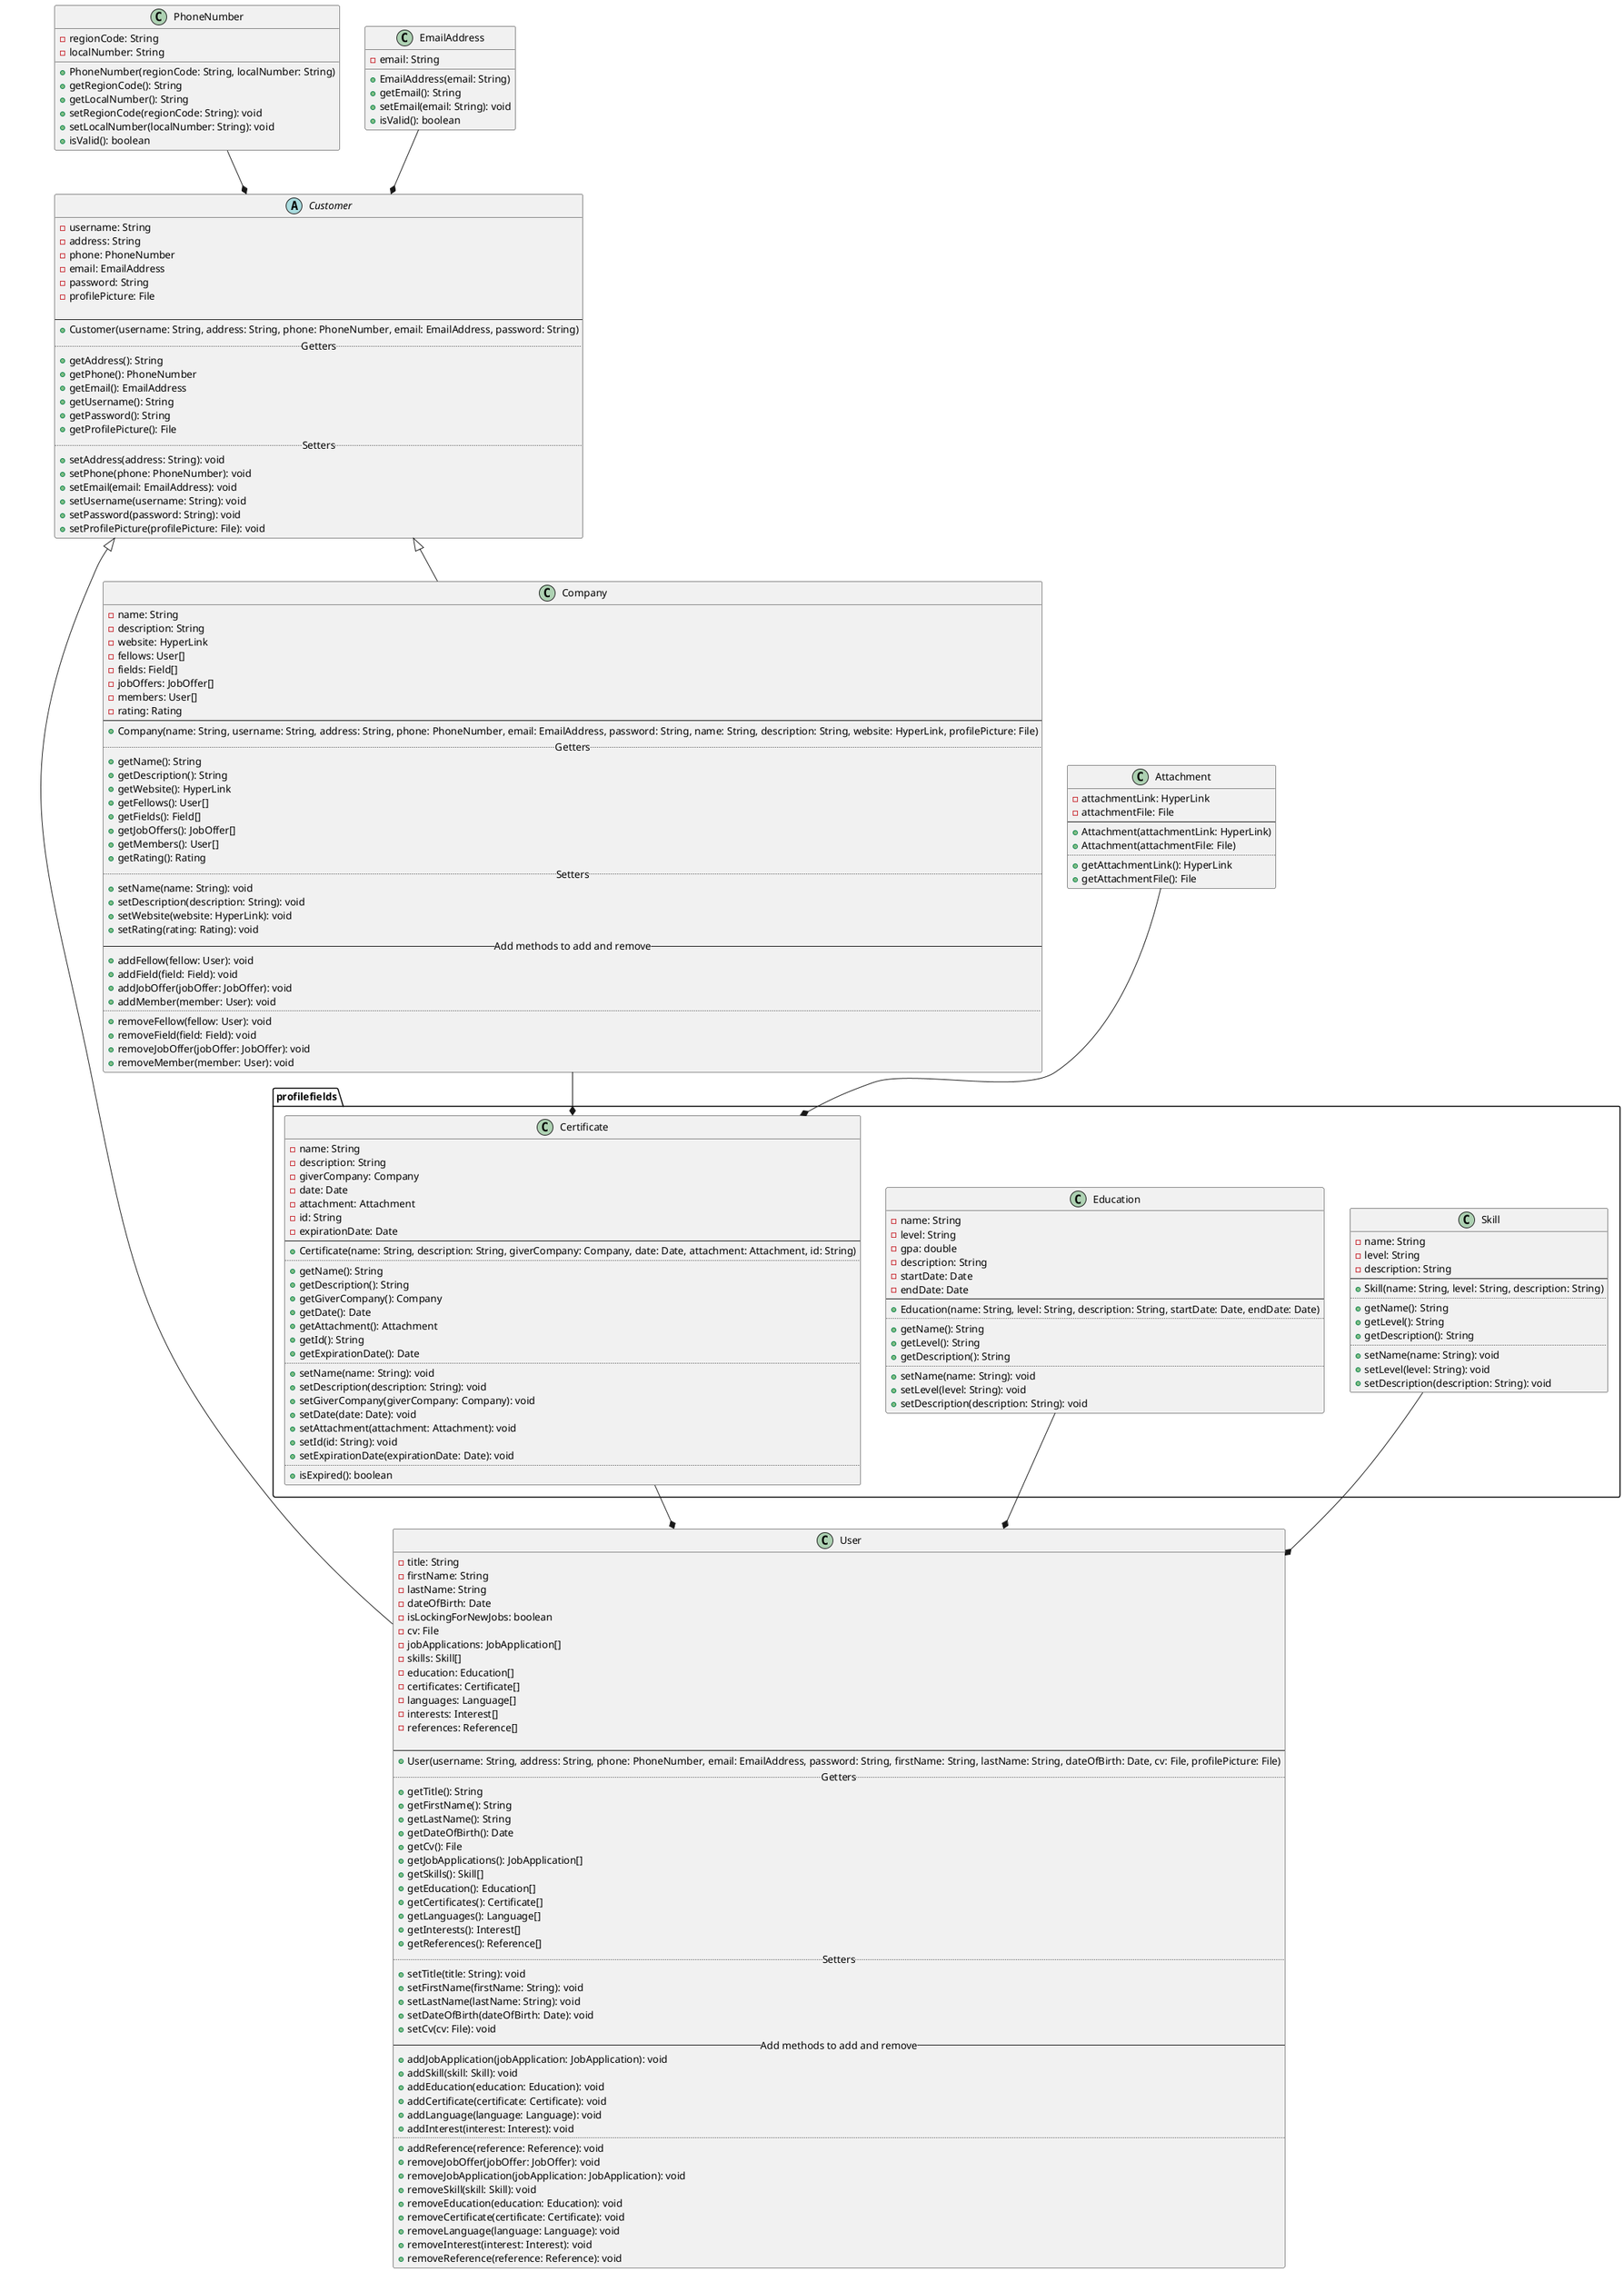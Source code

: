 @startuml
'https://plantuml.com/class-diagram

' skinparam classAttributeIconSize 0

abstract class Customer {
  - username: String
  - address: String
  - phone: PhoneNumber
  - email: EmailAddress
  - password: String
  - profilePicture: File

--
    + Customer(username: String, address: String, phone: PhoneNumber, email: EmailAddress, password: String)
.. Getters ..
    + getAddress(): String
    + getPhone(): PhoneNumber
    + getEmail(): EmailAddress
    + getUsername(): String
    + getPassword(): String
    + getProfilePicture(): File
.. Setters ..
    + setAddress(address: String): void
    + setPhone(phone: PhoneNumber): void
    + setEmail(email: EmailAddress): void
    + setUsername(username: String): void
    + setPassword(password: String): void
    + setProfilePicture(profilePicture: File): void
 }
' PhoneNumber class
 class PhoneNumber {
    - regionCode: String
    - localNumber: String

    + PhoneNumber(regionCode: String, localNumber: String)
    + getRegionCode(): String
    + getLocalNumber(): String
    + setRegionCode(regionCode: String): void
    + setLocalNumber(localNumber: String): void
    + isValid(): boolean
}
PhoneNumber --* Customer

class EmailAddress {
    - email: String

    + EmailAddress(email: String)
    + getEmail(): String
    + setEmail(email: String): void
    + isValid(): boolean
}
EmailAddress --* Customer

class User extends Customer {
    - title: String
    - firstName: String
    - lastName: String
    - dateOfBirth: Date
    - isLockingForNewJobs: boolean
    - cv: File
    - jobApplications: JobApplication[]
    - skills: Skill[]
    - education: Education[]
    - certificates: Certificate[]
    - languages: Language[]
    - interests: Interest[]
    - references: Reference[]

--
    + User(username: String, address: String, phone: PhoneNumber, email: EmailAddress, password: String, firstName: String, lastName: String, dateOfBirth: Date, cv: File, profilePicture: File)
.. Getters ..
    + getTitle(): String
    + getFirstName(): String
    + getLastName(): String
    + getDateOfBirth(): Date
    + getCv(): File
    + getJobApplications(): JobApplication[]
    + getSkills(): Skill[]
    + getEducation(): Education[]
    + getCertificates(): Certificate[]
    + getLanguages(): Language[]
    + getInterests(): Interest[]
    + getReferences(): Reference[]
.. Setters ..
    + setTitle(title: String): void
    + setFirstName(firstName: String): void
    + setLastName(lastName: String): void
    + setDateOfBirth(dateOfBirth: Date): void
    + setCv(cv: File): void
    ' Add methods to add and remove
-- Add methods to add and remove --
    + addJobApplication(jobApplication: JobApplication): void
    + addSkill(skill: Skill): void
    + addEducation(education: Education): void
    + addCertificate(certificate: Certificate): void
    + addLanguage(language: Language): void
    + addInterest(interest: Interest): void
..
    + addReference(reference: Reference): void
    + removeJobOffer(jobOffer: JobOffer): void
    + removeJobApplication(jobApplication: JobApplication): void
    + removeSkill(skill: Skill): void
    + removeEducation(education: Education): void
    + removeCertificate(certificate: Certificate): void
    + removeLanguage(language: Language): void
    + removeInterest(interest: Interest): void
    + removeReference(reference: Reference): void
}

class Company extends Customer {
    - name: String
    - description: String
    - website: HyperLink
    - fellows: User[]
    - fields: Field[]
    - jobOffers: JobOffer[]
    - members: User[]
    - rating: Rating
--
    + Company(name: String, username: String, address: String, phone: PhoneNumber, email: EmailAddress, password: String, name: String, description: String, website: HyperLink, profilePicture: File)
.. Getters ..
    + getName(): String
    + getDescription(): String
    + getWebsite(): HyperLink
    + getFellows(): User[]
    + getFields(): Field[]
    + getJobOffers(): JobOffer[]
    + getMembers(): User[]
    + getRating(): Rating
.. Setters ..
    + setName(name: String): void
    + setDescription(description: String): void
    + setWebsite(website: HyperLink): void
    + setRating(rating: Rating): void
-- Add methods to add and remove --
    + addFellow(fellow: User): void
    + addField(field: Field): void
    + addJobOffer(jobOffer: JobOffer): void
    + addMember(member: User): void
..
    + removeFellow(fellow: User): void
    + removeField(field: Field): void
    + removeJobOffer(jobOffer: JobOffer): void
    + removeMember(member: User): void
}

class profilefields.Skill {
    - name: String
    - level: String
    - description: String
--
    + Skill(name: String, level: String, description: String)
..
    + getName(): String
    + getLevel(): String
    + getDescription(): String
..
    + setName(name: String): void
    + setLevel(level: String): void
    + setDescription(description: String): void
}
profilefields.Skill -* User

class profilefields.Education {
    - name: String
    - level: String
    - gpa: double
    - description: String
    - startDate: Date
    - endDate: Date
--
    + Education(name: String, level: String, description: String, startDate: Date, endDate: Date)
..
    + getName(): String
    + getLevel(): String
    + getDescription(): String
..
    + setName(name: String): void
    + setLevel(level: String): void
    + setDescription(description: String): void
}
profilefields.Education --* User

class profilefields.Certificate {
    - name: String
    - description: String
    - giverCompany: Company
    - date: Date
    - attachment: Attachment
    - id: String
    - expirationDate: Date
--
    + Certificate(name: String, description: String, giverCompany: Company, date: Date, attachment: Attachment, id: String)
..
    + getName(): String
    + getDescription(): String
    + getGiverCompany(): Company
    + getDate(): Date
    + getAttachment(): Attachment
    + getId(): String
    + getExpirationDate(): Date
..
    + setName(name: String): void
    + setDescription(description: String): void
    + setGiverCompany(giverCompany: Company): void
    + setDate(date: Date): void
    + setAttachment(attachment: Attachment): void
    + setId(id: String): void
    + setExpirationDate(expirationDate: Date): void
..
    + isExpired(): boolean
}
profilefields.Certificate --* User
Company --* profilefields.Certificate

class Attachment {
    - attachmentLink: HyperLink
    - attachmentFile: File
--
    + Attachment(attachmentLink: HyperLink)
    + Attachment(attachmentFile: File)
..
    + getAttachmentLink(): HyperLink
    + getAttachmentFile(): File
}
Attachment --* profilefields.Certificate


@enduml